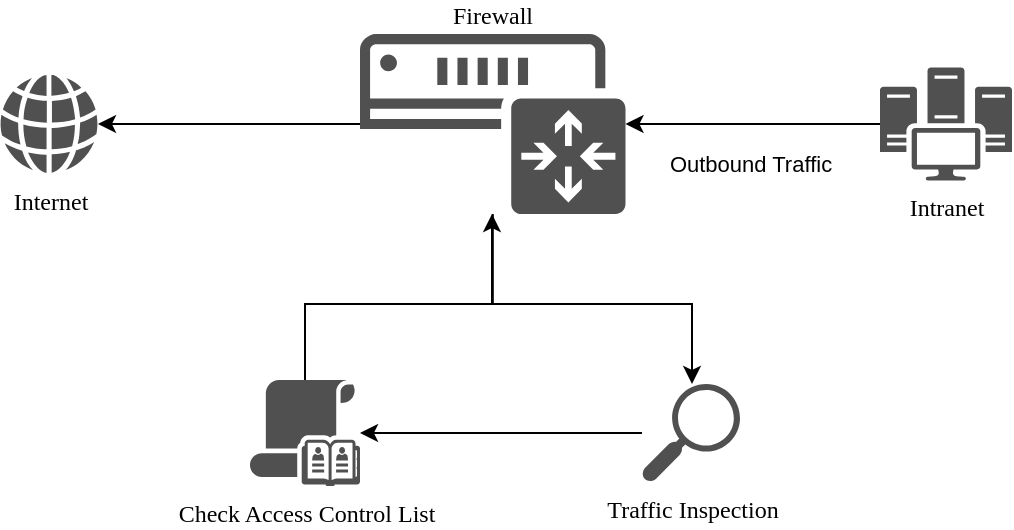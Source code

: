 <mxfile version="24.4.13" type="github">
  <diagram name="Page-1" id="ZBsWcAgryqf46eoq0MgE">
    <mxGraphModel dx="624" dy="1951" grid="1" gridSize="10" guides="1" tooltips="1" connect="1" arrows="1" fold="1" page="1" pageScale="1" pageWidth="850" pageHeight="1100" math="0" shadow="0">
      <root>
        <mxCell id="0" />
        <mxCell id="1" parent="0" />
        <mxCell id="iouvHYVy-rFpHYlE1Th_-4" style="edgeStyle=orthogonalEdgeStyle;rounded=0;orthogonalLoop=1;jettySize=auto;html=1;" edge="1" parent="1" source="O7FgQCfJIdM5kgI8bMn7-1" target="O7FgQCfJIdM5kgI8bMn7-6">
          <mxGeometry relative="1" as="geometry">
            <Array as="points">
              <mxPoint x="326" y="550" />
              <mxPoint x="426" y="550" />
            </Array>
          </mxGeometry>
        </mxCell>
        <mxCell id="iouvHYVy-rFpHYlE1Th_-7" style="edgeStyle=orthogonalEdgeStyle;rounded=0;orthogonalLoop=1;jettySize=auto;html=1;" edge="1" parent="1" source="O7FgQCfJIdM5kgI8bMn7-1" target="O7FgQCfJIdM5kgI8bMn7-2">
          <mxGeometry relative="1" as="geometry" />
        </mxCell>
        <mxCell id="O7FgQCfJIdM5kgI8bMn7-1" value="Firewall" style="sketch=0;pointerEvents=1;shadow=0;dashed=0;html=1;strokeColor=none;fillColor=#505050;labelPosition=center;verticalLabelPosition=top;verticalAlign=bottom;outlineConnect=0;align=center;shape=mxgraph.office.devices.ip_gateway;fontFamily=Jetbrains Mono;" parent="1" vertex="1">
          <mxGeometry x="260" y="415" width="132.75" height="90" as="geometry" />
        </mxCell>
        <mxCell id="O7FgQCfJIdM5kgI8bMn7-2" value="Internet" style="sketch=0;pointerEvents=1;shadow=0;dashed=0;html=1;strokeColor=none;fillColor=#505050;labelPosition=center;verticalLabelPosition=bottom;verticalAlign=top;outlineConnect=0;align=center;shape=mxgraph.office.concepts.globe_internet;fontFamily=Jetbrains Mono;" parent="1" vertex="1">
          <mxGeometry x="80" y="435.5" width="49" height="49" as="geometry" />
        </mxCell>
        <mxCell id="iouvHYVy-rFpHYlE1Th_-5" style="edgeStyle=orthogonalEdgeStyle;rounded=0;orthogonalLoop=1;jettySize=auto;html=1;" edge="1" parent="1" source="O7FgQCfJIdM5kgI8bMn7-6" target="O7FgQCfJIdM5kgI8bMn7-7">
          <mxGeometry relative="1" as="geometry" />
        </mxCell>
        <mxCell id="O7FgQCfJIdM5kgI8bMn7-6" value="Traffic Inspection" style="sketch=0;pointerEvents=1;shadow=0;dashed=0;html=1;strokeColor=none;fillColor=#505050;labelPosition=center;verticalLabelPosition=bottom;verticalAlign=top;outlineConnect=0;align=center;shape=mxgraph.office.concepts.search;fontFamily=Jetbrains Mono;" parent="1" vertex="1">
          <mxGeometry x="401" y="590" width="49" height="49" as="geometry" />
        </mxCell>
        <mxCell id="iouvHYVy-rFpHYlE1Th_-6" style="edgeStyle=orthogonalEdgeStyle;rounded=0;orthogonalLoop=1;jettySize=auto;html=1;" edge="1" parent="1" source="O7FgQCfJIdM5kgI8bMn7-7" target="O7FgQCfJIdM5kgI8bMn7-1">
          <mxGeometry relative="1" as="geometry">
            <Array as="points">
              <mxPoint x="233" y="550" />
              <mxPoint x="326" y="550" />
            </Array>
          </mxGeometry>
        </mxCell>
        <mxCell id="O7FgQCfJIdM5kgI8bMn7-7" value="Check Access Control List" style="sketch=0;pointerEvents=1;shadow=0;dashed=0;html=1;strokeColor=none;fillColor=#505050;labelPosition=center;verticalLabelPosition=bottom;verticalAlign=top;outlineConnect=0;align=center;shape=mxgraph.office.security.address_book_policies;fontFamily=Jetbrains Mono;" parent="1" vertex="1">
          <mxGeometry x="205" y="588" width="55" height="53" as="geometry" />
        </mxCell>
        <mxCell id="iouvHYVy-rFpHYlE1Th_-1" style="edgeStyle=orthogonalEdgeStyle;rounded=0;orthogonalLoop=1;jettySize=auto;html=1;" edge="1" parent="1" source="O7FgQCfJIdM5kgI8bMn7-12" target="O7FgQCfJIdM5kgI8bMn7-1">
          <mxGeometry relative="1" as="geometry" />
        </mxCell>
        <mxCell id="iouvHYVy-rFpHYlE1Th_-2" value="Outbound Traffic" style="edgeLabel;html=1;align=center;verticalAlign=middle;resizable=0;points=[];" vertex="1" connectable="0" parent="iouvHYVy-rFpHYlE1Th_-1">
          <mxGeometry x="-0.309" relative="1" as="geometry">
            <mxPoint x="-21" y="20" as="offset" />
          </mxGeometry>
        </mxCell>
        <mxCell id="O7FgQCfJIdM5kgI8bMn7-12" value="Intranet" style="sketch=0;pointerEvents=1;shadow=0;dashed=0;html=1;strokeColor=none;fillColor=#505050;labelPosition=center;verticalLabelPosition=bottom;verticalAlign=top;outlineConnect=0;align=center;shape=mxgraph.office.servers.scom;fontFamily=Jetbrains Mono;" parent="1" vertex="1">
          <mxGeometry x="520" y="431.75" width="66" height="56.5" as="geometry" />
        </mxCell>
      </root>
    </mxGraphModel>
  </diagram>
</mxfile>
